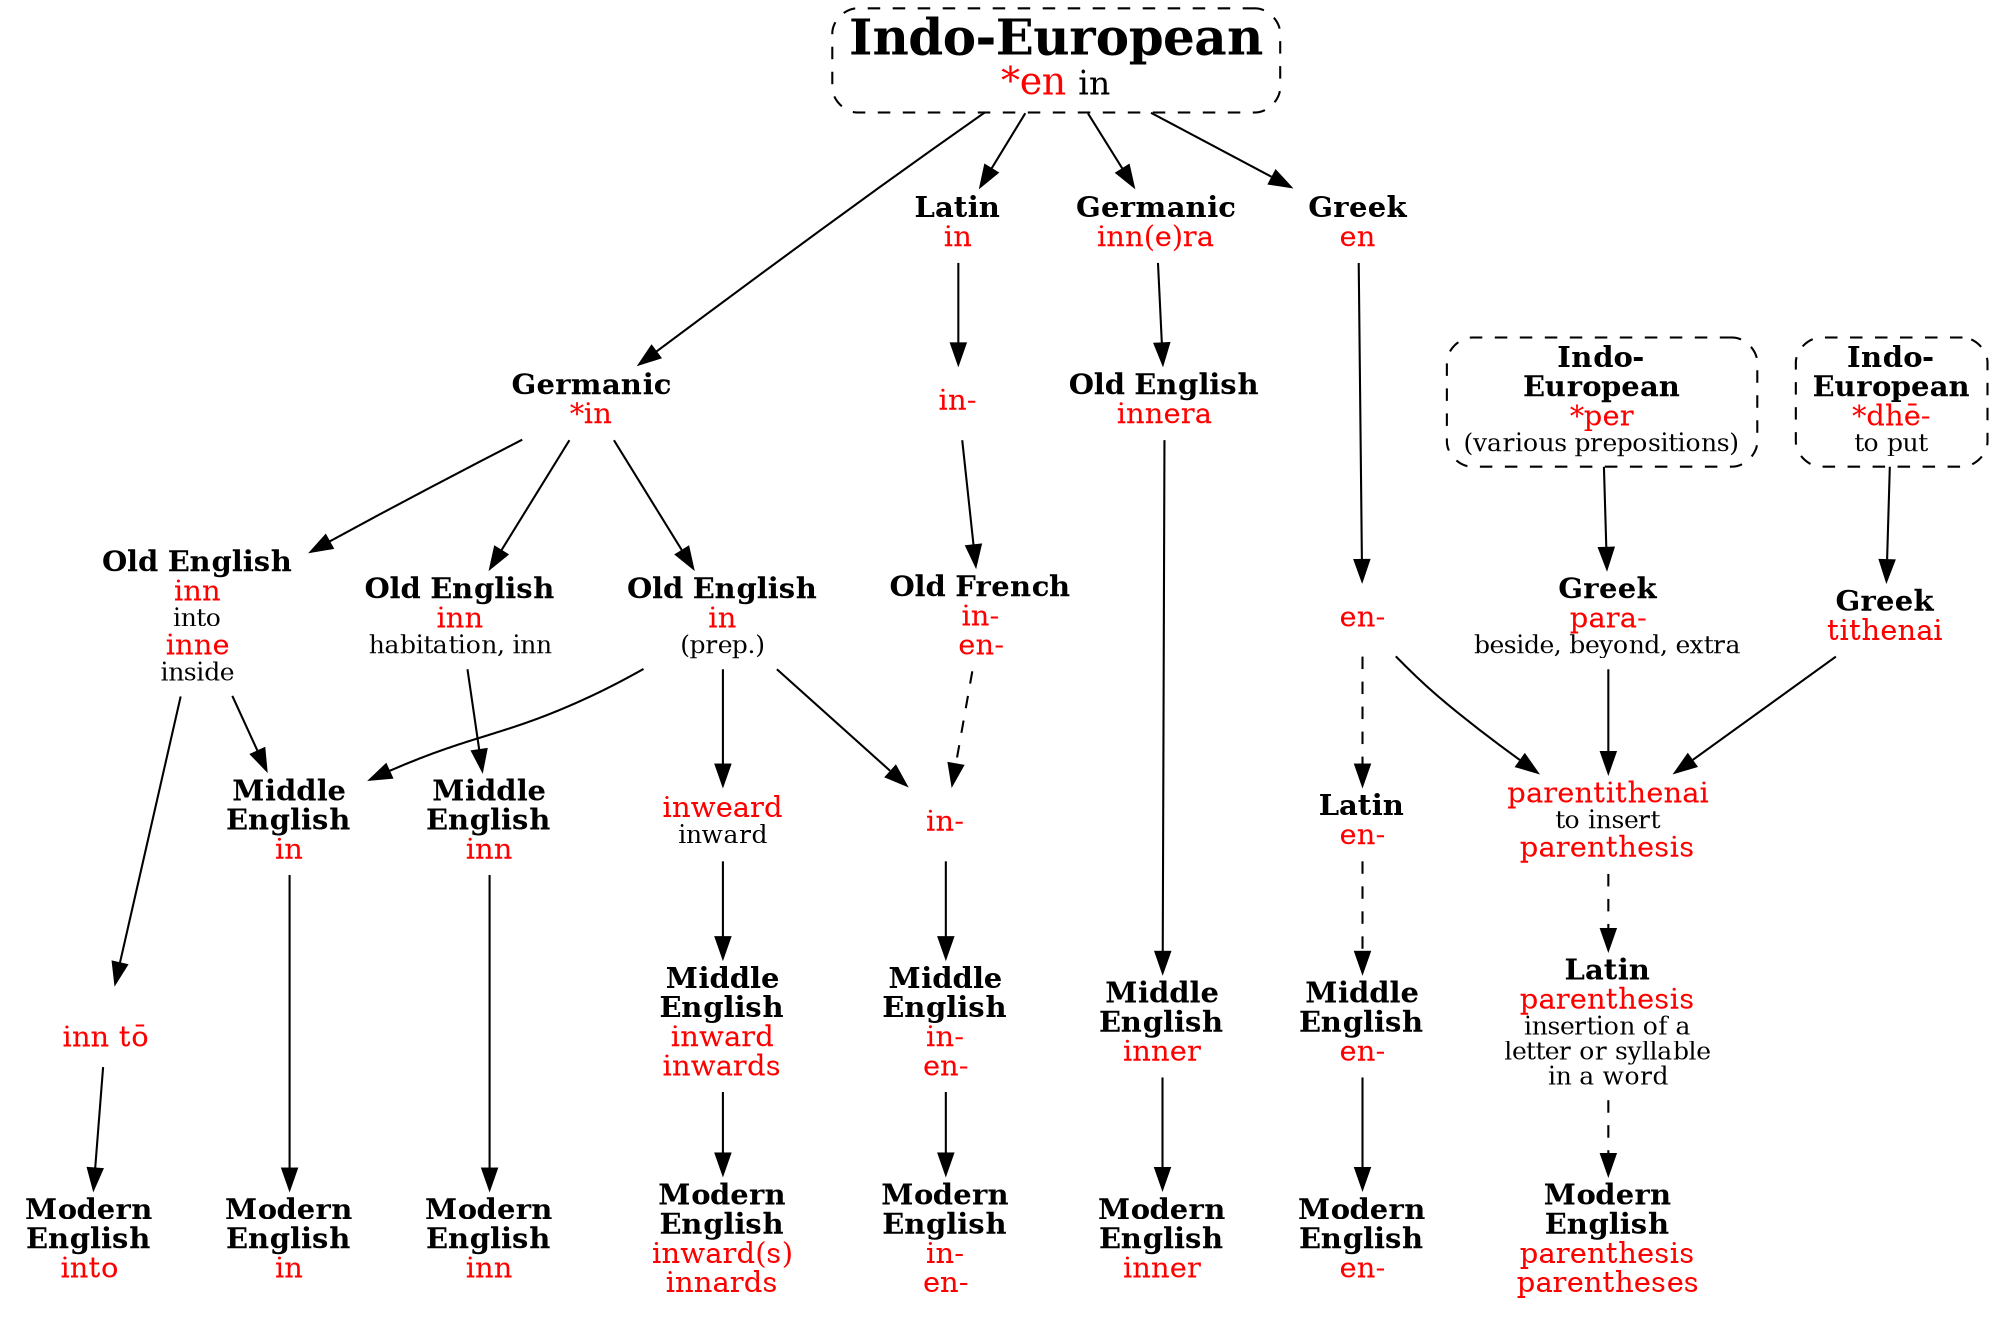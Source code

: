 strict digraph {
node [shape=none]
enIE [label=<<font point-size="24"><b>Indo-European</b></font><br/><font point-size="18" color="red">*en </font><font point-size="16">in</font>> shape=box style="dashed,rounded" URL="en-in0.svg" tooltip="Indo-European \"en\" in"]

/* Gmc, omitted: tsimmes, ben */
inGm [label=<<b>Germanic</b><br/><font color="red">*in</font>>]
enIE -> inGm 

/* in, into */
inOE [label=<<b>Old English</b><br/><font color="red">in</font><br/><font point-size="12">(prep.)</font>>]
inneOE [label=<<b>Old English</b><br/><font color="red">inn</font><br/><font point-size="12">into</font><br/><font color="red">inne</font><br/><font point-size="12">inside</font>>]
inME [label=<<b>Middle<br/>English</b><br/><font color="red">in</font>>]
in [label=<<b>Modern<br/>English</b><br/><font color="red">in</font>>]
inGm -> {inOE inneOE}
{inOE inneOE} -> inME
inME -> in
inntoOE [label=<<br/><font color="red">inn tō</font>>]
// intoME [label=<<b>Middle<br/>English</b><br/><font color="red">into / in to ?</font>>]
into [label=<<b>Modern<br/>English</b><br/><font color="red">into</font>>]
inneOE -> inntoOE -> into

/* inn */
innOE [label=<<b>Old English</b><br/><font color="red">inn</font><br/><font point-size="12">habitation, inn</font>>]
innME [label=<<b>Middle<br/>English</b><br/><font color="red">inn</font>>]
inn [label=<<b>Modern<br/>English</b><br/><font color="red">inn</font>>]
inGm -> innOE
innOE -> innME -> inn

/* inner */
inneraGm [label=<<b>Germanic</b><br/><font color="red">inn(e)ra</font>>] // comparative ="farther in?"
inneraOE [label=<<b>Old English</b><br/><font color="red">innera</font>>]
innerME [label=<<b>Middle<br/>English</b><br/><font color="red">inner</font>>]
inner [label=<<b>Modern<br/>English</b><br/><font color="red">inner</font>>]
enIE -> inneraGm
inneraGm -> inneraOE -> innerME -> inner

/* inward, innards */
inweardOE [label=<<font color="red">inweard</font><br/><font point-size="12">inward</font>>]
inwardME [label=<<b>Middle<br/>English</b><br/><font color="red">inward<br/>inwards</font>>]
inward [label=<<b>Modern<br/>English</b><br/><font color="red">inward(s)<br/>innards</font>>]
inOE -> inweardOE -> inwardME -> inward

/* L in-, en- */
inL [label=<<b>Latin</b><br/><font color="red">in</font>>]
p_inL [label=<<font color="red">in-</font>>]
p_inOF [label=<<b>Old French</b><br/><font color="red">in-</font><br/><font color="red">en-</font>>]
p_inOE [label=<<font color="red">in-</font>>]
p_inME [label=<<b>Middle<br/>English</b><br/><font color="red">in-</font><br/><font color="red">en-</font>>]
p_in [label=<<b>Modern<br/>English</b><br/><font color="red">in-</font><br/><font color="red">en-</font>>]
enIE -> inL -> p_inL -> p_inOF
inOE -> p_inOE
p_inOF -> p_inOE [style=dashed]
p_inOE -> p_inME -> p_in

/* G en-, omitted: enkephalin, parenchyma*/
enG [label=<<b>Greek</b><br/><font color="red">en</font>>]
p_enG [label=<<font color="red">en-</font>>]
p_enL [label=<<b>Latin</b><br/><font color="red">en-</font>>]
p_enME [label=<<b>Middle<br/>English</b><br/><font color="red">en-</font>>]
p_en [label=<<b>Modern<br/>English</b><br/><font color="red">en-</font>>]
enIE -> enG -> p_enG
p_enG -> p_enL -> p_enME [style=dashed]
p_enME -> p_en

/* parenthesis */
perIE [label=<<b>Indo-<br/>European</b><br/><font color="red">*per</font><br/><font point-size="12">(various prepositions)</font>> shape=box style="dashed,rounded" URL="per-prea.svg"]
paraG [label=<<b>Greek</b><br/><font color="red">para-</font><br/><font point-size="12">beside, beyond, extra</font>>]
perIE -> paraG
dheIE [label=<<b>Indo-<br/>European</b><br/><font color="red">*dhē-</font><br/><font point-size="12">to put</font>> shape=box style="dashed,rounded" URL="dhe-put.svg"]
tithenai [label=<<b>Greek</b><br/><font color="red">tithenai</font>>]
dheIE -> tithenai
parentithenai [label=<<font color="red">parentithenai</font><br/><font point-size="12">to insert</font><br/><font color="red">parenthesis</font>>]
parenthesisL [label=<<b>Latin</b><br/><font color="red">parenthesis</font><br/><font point-size="12">insertion of a<br/>letter or syllable<br/>in a word</font>>]
parenthesis [label=<<b>Modern<br/>English</b><br/><font color="red">parenthesis<br/>parentheses</font>>]
{paraG p_enG tithenai} -> parentithenai
parentithenai -> parenthesisL -> parenthesis [style=dashed]


{rank=same in into inn inner inward p_in p_en parenthesis}
}
